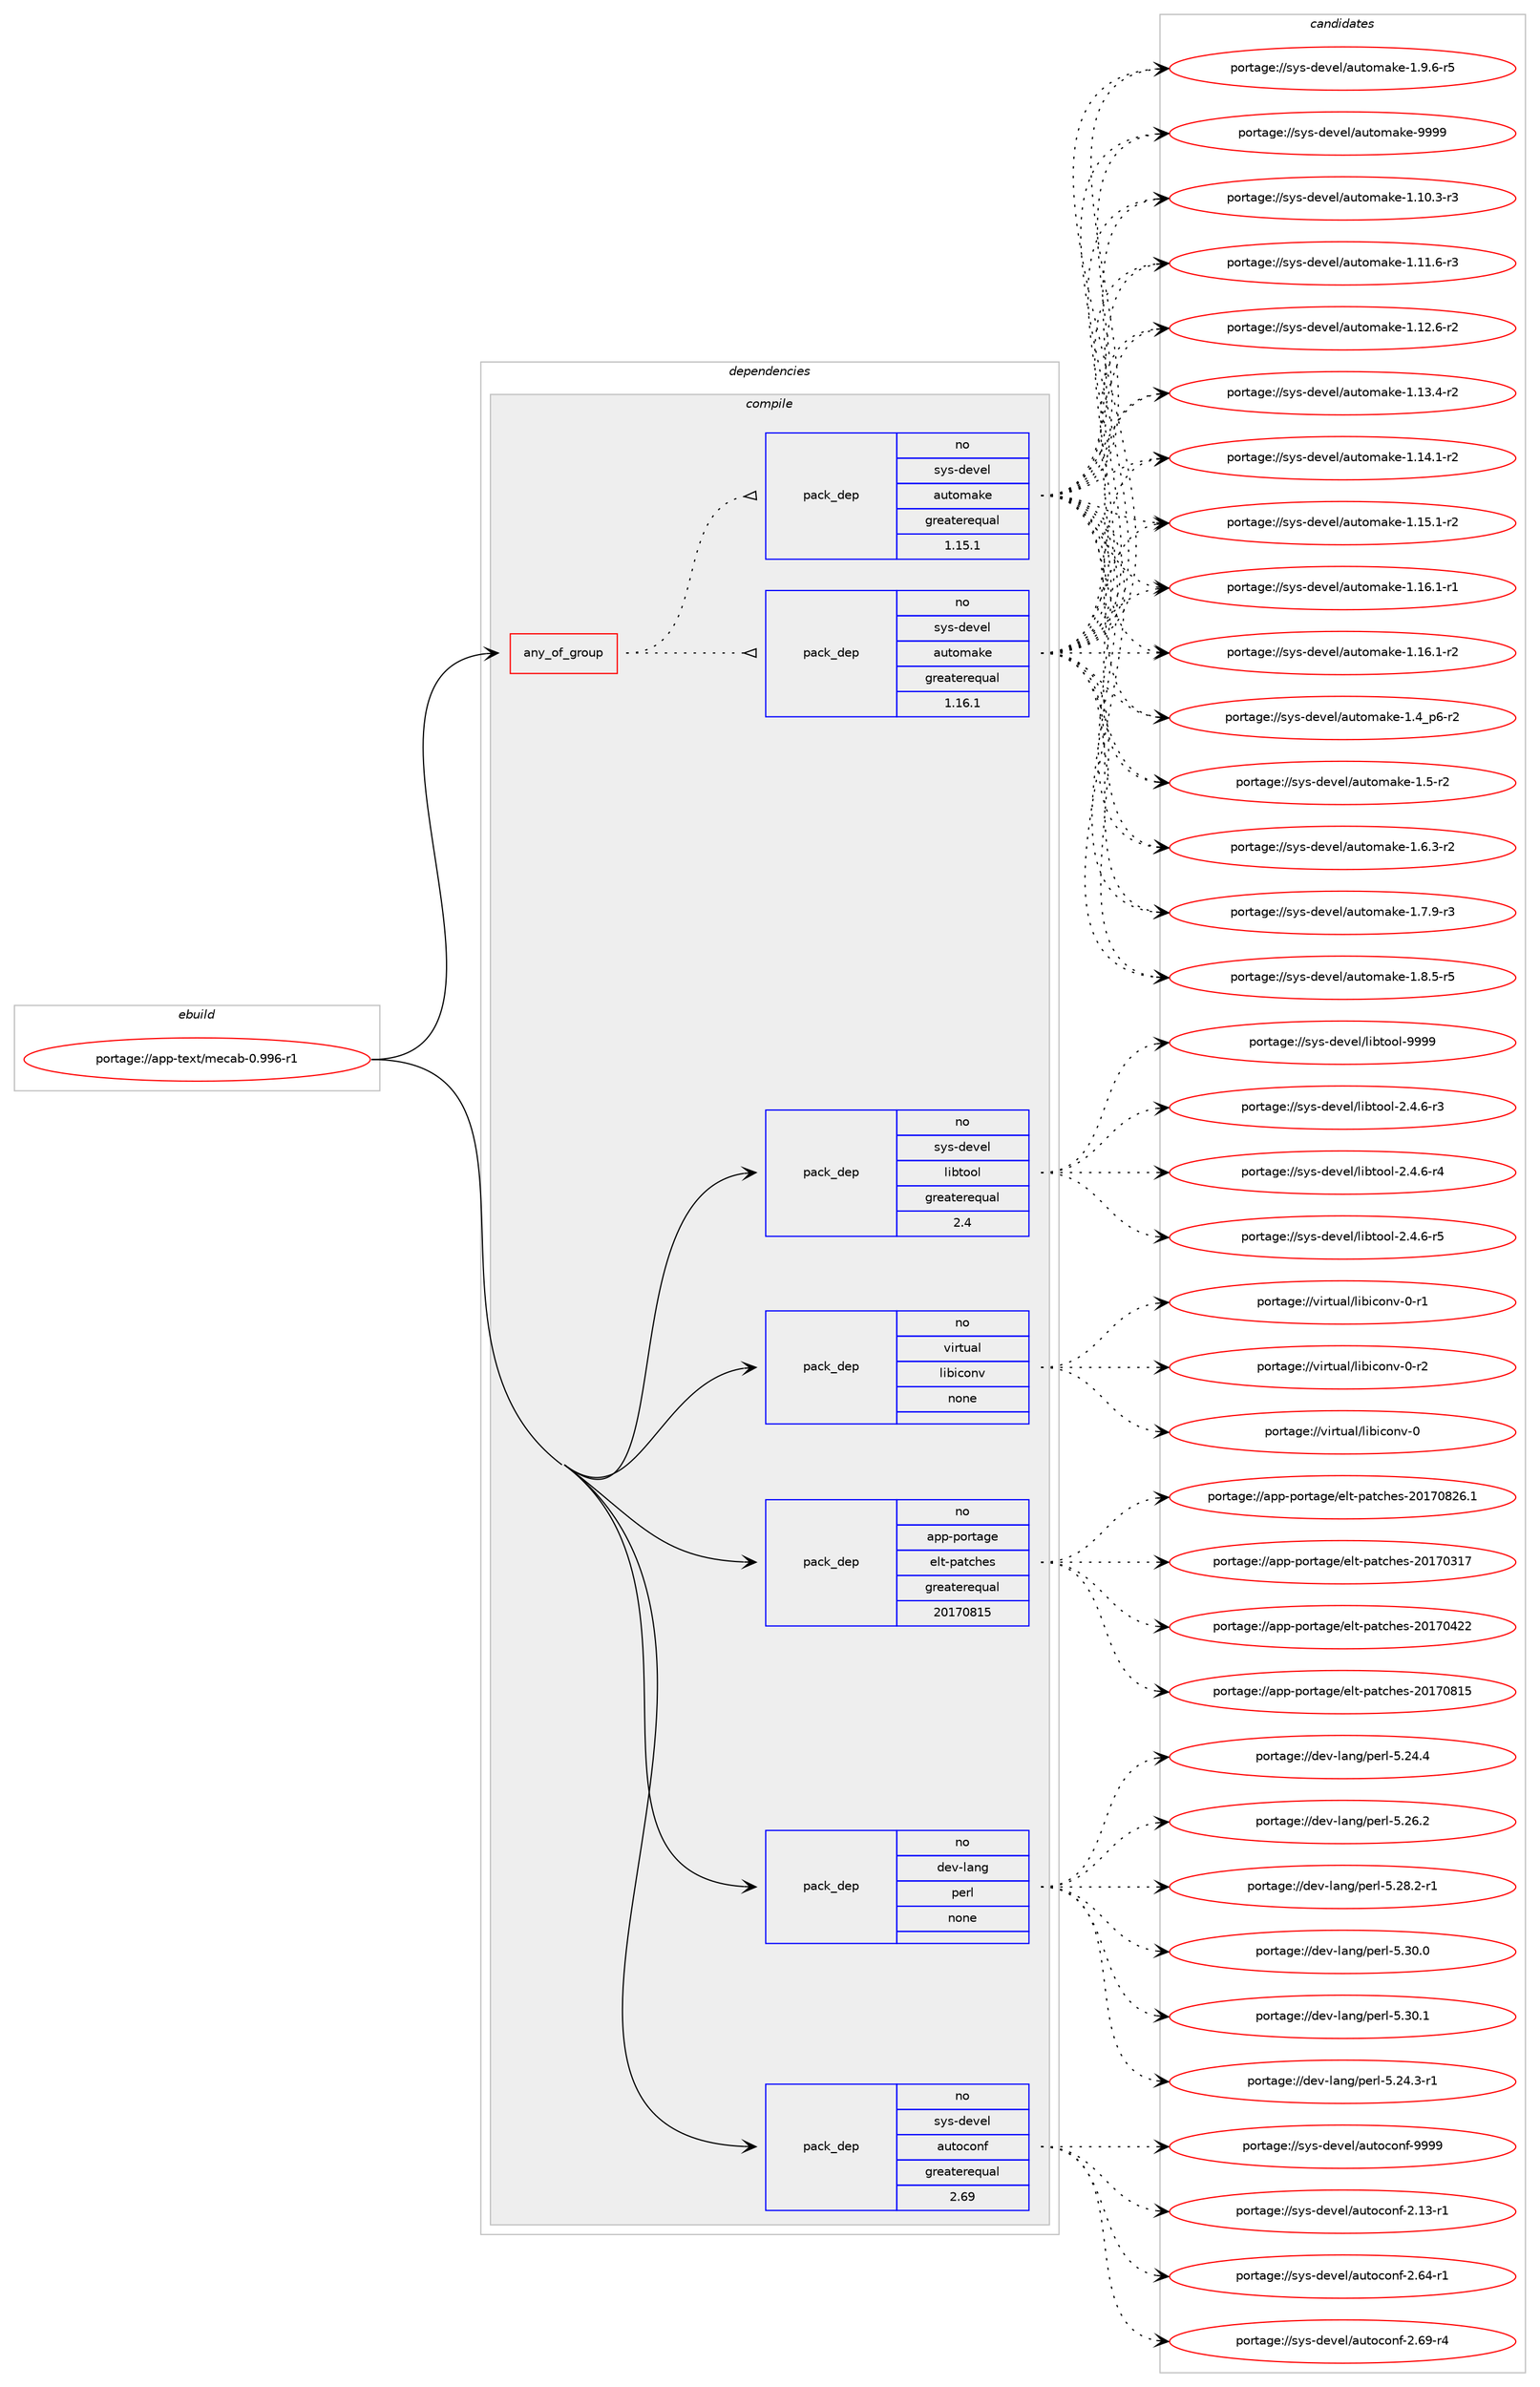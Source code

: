 digraph prolog {

# *************
# Graph options
# *************

newrank=true;
concentrate=true;
compound=true;
graph [rankdir=LR,fontname=Helvetica,fontsize=10,ranksep=1.5];#, ranksep=2.5, nodesep=0.2];
edge  [arrowhead=vee];
node  [fontname=Helvetica,fontsize=10];

# **********
# The ebuild
# **********

subgraph cluster_leftcol {
color=gray;
rank=same;
label=<<i>ebuild</i>>;
id [label="portage://app-text/mecab-0.996-r1", color=red, width=4, href="../app-text/mecab-0.996-r1.svg"];
}

# ****************
# The dependencies
# ****************

subgraph cluster_midcol {
color=gray;
label=<<i>dependencies</i>>;
subgraph cluster_compile {
fillcolor="#eeeeee";
style=filled;
label=<<i>compile</i>>;
subgraph any760 {
dependency45449 [label=<<TABLE BORDER="0" CELLBORDER="1" CELLSPACING="0" CELLPADDING="4"><TR><TD CELLPADDING="10">any_of_group</TD></TR></TABLE>>, shape=none, color=red];subgraph pack33661 {
dependency45450 [label=<<TABLE BORDER="0" CELLBORDER="1" CELLSPACING="0" CELLPADDING="4" WIDTH="220"><TR><TD ROWSPAN="6" CELLPADDING="30">pack_dep</TD></TR><TR><TD WIDTH="110">no</TD></TR><TR><TD>sys-devel</TD></TR><TR><TD>automake</TD></TR><TR><TD>greaterequal</TD></TR><TR><TD>1.16.1</TD></TR></TABLE>>, shape=none, color=blue];
}
dependency45449:e -> dependency45450:w [weight=20,style="dotted",arrowhead="oinv"];
subgraph pack33662 {
dependency45451 [label=<<TABLE BORDER="0" CELLBORDER="1" CELLSPACING="0" CELLPADDING="4" WIDTH="220"><TR><TD ROWSPAN="6" CELLPADDING="30">pack_dep</TD></TR><TR><TD WIDTH="110">no</TD></TR><TR><TD>sys-devel</TD></TR><TR><TD>automake</TD></TR><TR><TD>greaterequal</TD></TR><TR><TD>1.15.1</TD></TR></TABLE>>, shape=none, color=blue];
}
dependency45449:e -> dependency45451:w [weight=20,style="dotted",arrowhead="oinv"];
}
id:e -> dependency45449:w [weight=20,style="solid",arrowhead="vee"];
subgraph pack33663 {
dependency45452 [label=<<TABLE BORDER="0" CELLBORDER="1" CELLSPACING="0" CELLPADDING="4" WIDTH="220"><TR><TD ROWSPAN="6" CELLPADDING="30">pack_dep</TD></TR><TR><TD WIDTH="110">no</TD></TR><TR><TD>app-portage</TD></TR><TR><TD>elt-patches</TD></TR><TR><TD>greaterequal</TD></TR><TR><TD>20170815</TD></TR></TABLE>>, shape=none, color=blue];
}
id:e -> dependency45452:w [weight=20,style="solid",arrowhead="vee"];
subgraph pack33664 {
dependency45453 [label=<<TABLE BORDER="0" CELLBORDER="1" CELLSPACING="0" CELLPADDING="4" WIDTH="220"><TR><TD ROWSPAN="6" CELLPADDING="30">pack_dep</TD></TR><TR><TD WIDTH="110">no</TD></TR><TR><TD>dev-lang</TD></TR><TR><TD>perl</TD></TR><TR><TD>none</TD></TR><TR><TD></TD></TR></TABLE>>, shape=none, color=blue];
}
id:e -> dependency45453:w [weight=20,style="solid",arrowhead="vee"];
subgraph pack33665 {
dependency45454 [label=<<TABLE BORDER="0" CELLBORDER="1" CELLSPACING="0" CELLPADDING="4" WIDTH="220"><TR><TD ROWSPAN="6" CELLPADDING="30">pack_dep</TD></TR><TR><TD WIDTH="110">no</TD></TR><TR><TD>sys-devel</TD></TR><TR><TD>autoconf</TD></TR><TR><TD>greaterequal</TD></TR><TR><TD>2.69</TD></TR></TABLE>>, shape=none, color=blue];
}
id:e -> dependency45454:w [weight=20,style="solid",arrowhead="vee"];
subgraph pack33666 {
dependency45455 [label=<<TABLE BORDER="0" CELLBORDER="1" CELLSPACING="0" CELLPADDING="4" WIDTH="220"><TR><TD ROWSPAN="6" CELLPADDING="30">pack_dep</TD></TR><TR><TD WIDTH="110">no</TD></TR><TR><TD>sys-devel</TD></TR><TR><TD>libtool</TD></TR><TR><TD>greaterequal</TD></TR><TR><TD>2.4</TD></TR></TABLE>>, shape=none, color=blue];
}
id:e -> dependency45455:w [weight=20,style="solid",arrowhead="vee"];
subgraph pack33667 {
dependency45456 [label=<<TABLE BORDER="0" CELLBORDER="1" CELLSPACING="0" CELLPADDING="4" WIDTH="220"><TR><TD ROWSPAN="6" CELLPADDING="30">pack_dep</TD></TR><TR><TD WIDTH="110">no</TD></TR><TR><TD>virtual</TD></TR><TR><TD>libiconv</TD></TR><TR><TD>none</TD></TR><TR><TD></TD></TR></TABLE>>, shape=none, color=blue];
}
id:e -> dependency45456:w [weight=20,style="solid",arrowhead="vee"];
}
subgraph cluster_compileandrun {
fillcolor="#eeeeee";
style=filled;
label=<<i>compile and run</i>>;
}
subgraph cluster_run {
fillcolor="#eeeeee";
style=filled;
label=<<i>run</i>>;
}
}

# **************
# The candidates
# **************

subgraph cluster_choices {
rank=same;
color=gray;
label=<<i>candidates</i>>;

subgraph choice33661 {
color=black;
nodesep=1;
choiceportage11512111545100101118101108479711711611110997107101454946494846514511451 [label="portage://sys-devel/automake-1.10.3-r3", color=red, width=4,href="../sys-devel/automake-1.10.3-r3.svg"];
choiceportage11512111545100101118101108479711711611110997107101454946494946544511451 [label="portage://sys-devel/automake-1.11.6-r3", color=red, width=4,href="../sys-devel/automake-1.11.6-r3.svg"];
choiceportage11512111545100101118101108479711711611110997107101454946495046544511450 [label="portage://sys-devel/automake-1.12.6-r2", color=red, width=4,href="../sys-devel/automake-1.12.6-r2.svg"];
choiceportage11512111545100101118101108479711711611110997107101454946495146524511450 [label="portage://sys-devel/automake-1.13.4-r2", color=red, width=4,href="../sys-devel/automake-1.13.4-r2.svg"];
choiceportage11512111545100101118101108479711711611110997107101454946495246494511450 [label="portage://sys-devel/automake-1.14.1-r2", color=red, width=4,href="../sys-devel/automake-1.14.1-r2.svg"];
choiceportage11512111545100101118101108479711711611110997107101454946495346494511450 [label="portage://sys-devel/automake-1.15.1-r2", color=red, width=4,href="../sys-devel/automake-1.15.1-r2.svg"];
choiceportage11512111545100101118101108479711711611110997107101454946495446494511449 [label="portage://sys-devel/automake-1.16.1-r1", color=red, width=4,href="../sys-devel/automake-1.16.1-r1.svg"];
choiceportage11512111545100101118101108479711711611110997107101454946495446494511450 [label="portage://sys-devel/automake-1.16.1-r2", color=red, width=4,href="../sys-devel/automake-1.16.1-r2.svg"];
choiceportage115121115451001011181011084797117116111109971071014549465295112544511450 [label="portage://sys-devel/automake-1.4_p6-r2", color=red, width=4,href="../sys-devel/automake-1.4_p6-r2.svg"];
choiceportage11512111545100101118101108479711711611110997107101454946534511450 [label="portage://sys-devel/automake-1.5-r2", color=red, width=4,href="../sys-devel/automake-1.5-r2.svg"];
choiceportage115121115451001011181011084797117116111109971071014549465446514511450 [label="portage://sys-devel/automake-1.6.3-r2", color=red, width=4,href="../sys-devel/automake-1.6.3-r2.svg"];
choiceportage115121115451001011181011084797117116111109971071014549465546574511451 [label="portage://sys-devel/automake-1.7.9-r3", color=red, width=4,href="../sys-devel/automake-1.7.9-r3.svg"];
choiceportage115121115451001011181011084797117116111109971071014549465646534511453 [label="portage://sys-devel/automake-1.8.5-r5", color=red, width=4,href="../sys-devel/automake-1.8.5-r5.svg"];
choiceportage115121115451001011181011084797117116111109971071014549465746544511453 [label="portage://sys-devel/automake-1.9.6-r5", color=red, width=4,href="../sys-devel/automake-1.9.6-r5.svg"];
choiceportage115121115451001011181011084797117116111109971071014557575757 [label="portage://sys-devel/automake-9999", color=red, width=4,href="../sys-devel/automake-9999.svg"];
dependency45450:e -> choiceportage11512111545100101118101108479711711611110997107101454946494846514511451:w [style=dotted,weight="100"];
dependency45450:e -> choiceportage11512111545100101118101108479711711611110997107101454946494946544511451:w [style=dotted,weight="100"];
dependency45450:e -> choiceportage11512111545100101118101108479711711611110997107101454946495046544511450:w [style=dotted,weight="100"];
dependency45450:e -> choiceportage11512111545100101118101108479711711611110997107101454946495146524511450:w [style=dotted,weight="100"];
dependency45450:e -> choiceportage11512111545100101118101108479711711611110997107101454946495246494511450:w [style=dotted,weight="100"];
dependency45450:e -> choiceportage11512111545100101118101108479711711611110997107101454946495346494511450:w [style=dotted,weight="100"];
dependency45450:e -> choiceportage11512111545100101118101108479711711611110997107101454946495446494511449:w [style=dotted,weight="100"];
dependency45450:e -> choiceportage11512111545100101118101108479711711611110997107101454946495446494511450:w [style=dotted,weight="100"];
dependency45450:e -> choiceportage115121115451001011181011084797117116111109971071014549465295112544511450:w [style=dotted,weight="100"];
dependency45450:e -> choiceportage11512111545100101118101108479711711611110997107101454946534511450:w [style=dotted,weight="100"];
dependency45450:e -> choiceportage115121115451001011181011084797117116111109971071014549465446514511450:w [style=dotted,weight="100"];
dependency45450:e -> choiceportage115121115451001011181011084797117116111109971071014549465546574511451:w [style=dotted,weight="100"];
dependency45450:e -> choiceportage115121115451001011181011084797117116111109971071014549465646534511453:w [style=dotted,weight="100"];
dependency45450:e -> choiceportage115121115451001011181011084797117116111109971071014549465746544511453:w [style=dotted,weight="100"];
dependency45450:e -> choiceportage115121115451001011181011084797117116111109971071014557575757:w [style=dotted,weight="100"];
}
subgraph choice33662 {
color=black;
nodesep=1;
choiceportage11512111545100101118101108479711711611110997107101454946494846514511451 [label="portage://sys-devel/automake-1.10.3-r3", color=red, width=4,href="../sys-devel/automake-1.10.3-r3.svg"];
choiceportage11512111545100101118101108479711711611110997107101454946494946544511451 [label="portage://sys-devel/automake-1.11.6-r3", color=red, width=4,href="../sys-devel/automake-1.11.6-r3.svg"];
choiceportage11512111545100101118101108479711711611110997107101454946495046544511450 [label="portage://sys-devel/automake-1.12.6-r2", color=red, width=4,href="../sys-devel/automake-1.12.6-r2.svg"];
choiceportage11512111545100101118101108479711711611110997107101454946495146524511450 [label="portage://sys-devel/automake-1.13.4-r2", color=red, width=4,href="../sys-devel/automake-1.13.4-r2.svg"];
choiceportage11512111545100101118101108479711711611110997107101454946495246494511450 [label="portage://sys-devel/automake-1.14.1-r2", color=red, width=4,href="../sys-devel/automake-1.14.1-r2.svg"];
choiceportage11512111545100101118101108479711711611110997107101454946495346494511450 [label="portage://sys-devel/automake-1.15.1-r2", color=red, width=4,href="../sys-devel/automake-1.15.1-r2.svg"];
choiceportage11512111545100101118101108479711711611110997107101454946495446494511449 [label="portage://sys-devel/automake-1.16.1-r1", color=red, width=4,href="../sys-devel/automake-1.16.1-r1.svg"];
choiceportage11512111545100101118101108479711711611110997107101454946495446494511450 [label="portage://sys-devel/automake-1.16.1-r2", color=red, width=4,href="../sys-devel/automake-1.16.1-r2.svg"];
choiceportage115121115451001011181011084797117116111109971071014549465295112544511450 [label="portage://sys-devel/automake-1.4_p6-r2", color=red, width=4,href="../sys-devel/automake-1.4_p6-r2.svg"];
choiceportage11512111545100101118101108479711711611110997107101454946534511450 [label="portage://sys-devel/automake-1.5-r2", color=red, width=4,href="../sys-devel/automake-1.5-r2.svg"];
choiceportage115121115451001011181011084797117116111109971071014549465446514511450 [label="portage://sys-devel/automake-1.6.3-r2", color=red, width=4,href="../sys-devel/automake-1.6.3-r2.svg"];
choiceportage115121115451001011181011084797117116111109971071014549465546574511451 [label="portage://sys-devel/automake-1.7.9-r3", color=red, width=4,href="../sys-devel/automake-1.7.9-r3.svg"];
choiceportage115121115451001011181011084797117116111109971071014549465646534511453 [label="portage://sys-devel/automake-1.8.5-r5", color=red, width=4,href="../sys-devel/automake-1.8.5-r5.svg"];
choiceportage115121115451001011181011084797117116111109971071014549465746544511453 [label="portage://sys-devel/automake-1.9.6-r5", color=red, width=4,href="../sys-devel/automake-1.9.6-r5.svg"];
choiceportage115121115451001011181011084797117116111109971071014557575757 [label="portage://sys-devel/automake-9999", color=red, width=4,href="../sys-devel/automake-9999.svg"];
dependency45451:e -> choiceportage11512111545100101118101108479711711611110997107101454946494846514511451:w [style=dotted,weight="100"];
dependency45451:e -> choiceportage11512111545100101118101108479711711611110997107101454946494946544511451:w [style=dotted,weight="100"];
dependency45451:e -> choiceportage11512111545100101118101108479711711611110997107101454946495046544511450:w [style=dotted,weight="100"];
dependency45451:e -> choiceportage11512111545100101118101108479711711611110997107101454946495146524511450:w [style=dotted,weight="100"];
dependency45451:e -> choiceportage11512111545100101118101108479711711611110997107101454946495246494511450:w [style=dotted,weight="100"];
dependency45451:e -> choiceportage11512111545100101118101108479711711611110997107101454946495346494511450:w [style=dotted,weight="100"];
dependency45451:e -> choiceportage11512111545100101118101108479711711611110997107101454946495446494511449:w [style=dotted,weight="100"];
dependency45451:e -> choiceportage11512111545100101118101108479711711611110997107101454946495446494511450:w [style=dotted,weight="100"];
dependency45451:e -> choiceportage115121115451001011181011084797117116111109971071014549465295112544511450:w [style=dotted,weight="100"];
dependency45451:e -> choiceportage11512111545100101118101108479711711611110997107101454946534511450:w [style=dotted,weight="100"];
dependency45451:e -> choiceportage115121115451001011181011084797117116111109971071014549465446514511450:w [style=dotted,weight="100"];
dependency45451:e -> choiceportage115121115451001011181011084797117116111109971071014549465546574511451:w [style=dotted,weight="100"];
dependency45451:e -> choiceportage115121115451001011181011084797117116111109971071014549465646534511453:w [style=dotted,weight="100"];
dependency45451:e -> choiceportage115121115451001011181011084797117116111109971071014549465746544511453:w [style=dotted,weight="100"];
dependency45451:e -> choiceportage115121115451001011181011084797117116111109971071014557575757:w [style=dotted,weight="100"];
}
subgraph choice33663 {
color=black;
nodesep=1;
choiceportage97112112451121111141169710310147101108116451129711699104101115455048495548514955 [label="portage://app-portage/elt-patches-20170317", color=red, width=4,href="../app-portage/elt-patches-20170317.svg"];
choiceportage97112112451121111141169710310147101108116451129711699104101115455048495548525050 [label="portage://app-portage/elt-patches-20170422", color=red, width=4,href="../app-portage/elt-patches-20170422.svg"];
choiceportage97112112451121111141169710310147101108116451129711699104101115455048495548564953 [label="portage://app-portage/elt-patches-20170815", color=red, width=4,href="../app-portage/elt-patches-20170815.svg"];
choiceportage971121124511211111411697103101471011081164511297116991041011154550484955485650544649 [label="portage://app-portage/elt-patches-20170826.1", color=red, width=4,href="../app-portage/elt-patches-20170826.1.svg"];
dependency45452:e -> choiceportage97112112451121111141169710310147101108116451129711699104101115455048495548514955:w [style=dotted,weight="100"];
dependency45452:e -> choiceportage97112112451121111141169710310147101108116451129711699104101115455048495548525050:w [style=dotted,weight="100"];
dependency45452:e -> choiceportage97112112451121111141169710310147101108116451129711699104101115455048495548564953:w [style=dotted,weight="100"];
dependency45452:e -> choiceportage971121124511211111411697103101471011081164511297116991041011154550484955485650544649:w [style=dotted,weight="100"];
}
subgraph choice33664 {
color=black;
nodesep=1;
choiceportage100101118451089711010347112101114108455346505246514511449 [label="portage://dev-lang/perl-5.24.3-r1", color=red, width=4,href="../dev-lang/perl-5.24.3-r1.svg"];
choiceportage10010111845108971101034711210111410845534650524652 [label="portage://dev-lang/perl-5.24.4", color=red, width=4,href="../dev-lang/perl-5.24.4.svg"];
choiceportage10010111845108971101034711210111410845534650544650 [label="portage://dev-lang/perl-5.26.2", color=red, width=4,href="../dev-lang/perl-5.26.2.svg"];
choiceportage100101118451089711010347112101114108455346505646504511449 [label="portage://dev-lang/perl-5.28.2-r1", color=red, width=4,href="../dev-lang/perl-5.28.2-r1.svg"];
choiceportage10010111845108971101034711210111410845534651484648 [label="portage://dev-lang/perl-5.30.0", color=red, width=4,href="../dev-lang/perl-5.30.0.svg"];
choiceportage10010111845108971101034711210111410845534651484649 [label="portage://dev-lang/perl-5.30.1", color=red, width=4,href="../dev-lang/perl-5.30.1.svg"];
dependency45453:e -> choiceportage100101118451089711010347112101114108455346505246514511449:w [style=dotted,weight="100"];
dependency45453:e -> choiceportage10010111845108971101034711210111410845534650524652:w [style=dotted,weight="100"];
dependency45453:e -> choiceportage10010111845108971101034711210111410845534650544650:w [style=dotted,weight="100"];
dependency45453:e -> choiceportage100101118451089711010347112101114108455346505646504511449:w [style=dotted,weight="100"];
dependency45453:e -> choiceportage10010111845108971101034711210111410845534651484648:w [style=dotted,weight="100"];
dependency45453:e -> choiceportage10010111845108971101034711210111410845534651484649:w [style=dotted,weight="100"];
}
subgraph choice33665 {
color=black;
nodesep=1;
choiceportage1151211154510010111810110847971171161119911111010245504649514511449 [label="portage://sys-devel/autoconf-2.13-r1", color=red, width=4,href="../sys-devel/autoconf-2.13-r1.svg"];
choiceportage1151211154510010111810110847971171161119911111010245504654524511449 [label="portage://sys-devel/autoconf-2.64-r1", color=red, width=4,href="../sys-devel/autoconf-2.64-r1.svg"];
choiceportage1151211154510010111810110847971171161119911111010245504654574511452 [label="portage://sys-devel/autoconf-2.69-r4", color=red, width=4,href="../sys-devel/autoconf-2.69-r4.svg"];
choiceportage115121115451001011181011084797117116111991111101024557575757 [label="portage://sys-devel/autoconf-9999", color=red, width=4,href="../sys-devel/autoconf-9999.svg"];
dependency45454:e -> choiceportage1151211154510010111810110847971171161119911111010245504649514511449:w [style=dotted,weight="100"];
dependency45454:e -> choiceportage1151211154510010111810110847971171161119911111010245504654524511449:w [style=dotted,weight="100"];
dependency45454:e -> choiceportage1151211154510010111810110847971171161119911111010245504654574511452:w [style=dotted,weight="100"];
dependency45454:e -> choiceportage115121115451001011181011084797117116111991111101024557575757:w [style=dotted,weight="100"];
}
subgraph choice33666 {
color=black;
nodesep=1;
choiceportage1151211154510010111810110847108105981161111111084550465246544511451 [label="portage://sys-devel/libtool-2.4.6-r3", color=red, width=4,href="../sys-devel/libtool-2.4.6-r3.svg"];
choiceportage1151211154510010111810110847108105981161111111084550465246544511452 [label="portage://sys-devel/libtool-2.4.6-r4", color=red, width=4,href="../sys-devel/libtool-2.4.6-r4.svg"];
choiceportage1151211154510010111810110847108105981161111111084550465246544511453 [label="portage://sys-devel/libtool-2.4.6-r5", color=red, width=4,href="../sys-devel/libtool-2.4.6-r5.svg"];
choiceportage1151211154510010111810110847108105981161111111084557575757 [label="portage://sys-devel/libtool-9999", color=red, width=4,href="../sys-devel/libtool-9999.svg"];
dependency45455:e -> choiceportage1151211154510010111810110847108105981161111111084550465246544511451:w [style=dotted,weight="100"];
dependency45455:e -> choiceportage1151211154510010111810110847108105981161111111084550465246544511452:w [style=dotted,weight="100"];
dependency45455:e -> choiceportage1151211154510010111810110847108105981161111111084550465246544511453:w [style=dotted,weight="100"];
dependency45455:e -> choiceportage1151211154510010111810110847108105981161111111084557575757:w [style=dotted,weight="100"];
}
subgraph choice33667 {
color=black;
nodesep=1;
choiceportage118105114116117971084710810598105991111101184548 [label="portage://virtual/libiconv-0", color=red, width=4,href="../virtual/libiconv-0.svg"];
choiceportage1181051141161179710847108105981059911111011845484511449 [label="portage://virtual/libiconv-0-r1", color=red, width=4,href="../virtual/libiconv-0-r1.svg"];
choiceportage1181051141161179710847108105981059911111011845484511450 [label="portage://virtual/libiconv-0-r2", color=red, width=4,href="../virtual/libiconv-0-r2.svg"];
dependency45456:e -> choiceportage118105114116117971084710810598105991111101184548:w [style=dotted,weight="100"];
dependency45456:e -> choiceportage1181051141161179710847108105981059911111011845484511449:w [style=dotted,weight="100"];
dependency45456:e -> choiceportage1181051141161179710847108105981059911111011845484511450:w [style=dotted,weight="100"];
}
}

}
